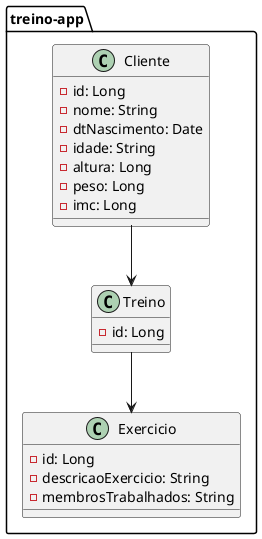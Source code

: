 @startuml

package treino-app{
    class Cliente{
        - id: Long
        - nome: String
        - dtNascimento: Date
        - idade: String
        - altura: Long
        - peso: Long
        - imc: Long
    }

    class Exercicio{
        - id: Long
        - descricaoExercicio: String
        - membrosTrabalhados: String
    }

'    class ExercicioQuantidade{
'        - id: Long
'        - series: Long
'        - quantidade: Long
'    }

    class Treino{
        -id: Long
    }

}

Cliente --> Treino
Treino --> Exercicio




@enduml
